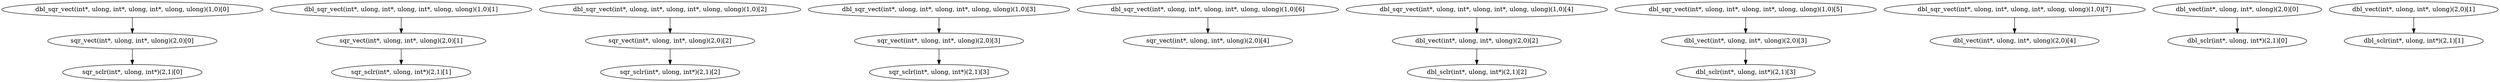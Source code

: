 strict digraph {
        "dbl_sqr_vect(int*, ulong, int*, ulong, int*, ulong, ulong)(1,0)[0]" -> "sqr_vect(int*, ulong, int*, ulong)(2,0)[0]";
        "dbl_sqr_vect(int*, ulong, int*, ulong, int*, ulong, ulong)(1,0)[1]" -> "sqr_vect(int*, ulong, int*, ulong)(2,0)[1]";
        "dbl_sqr_vect(int*, ulong, int*, ulong, int*, ulong, ulong)(1,0)[2]" -> "sqr_vect(int*, ulong, int*, ulong)(2,0)[2]";
        "dbl_sqr_vect(int*, ulong, int*, ulong, int*, ulong, ulong)(1,0)[3]" -> "sqr_vect(int*, ulong, int*, ulong)(2,0)[3]";
        "dbl_sqr_vect(int*, ulong, int*, ulong, int*, ulong, ulong)(1,0)[6]" -> "sqr_vect(int*, ulong, int*, ulong)(2,0)[4]";

        "dbl_sqr_vect(int*, ulong, int*, ulong, int*, ulong, ulong)(1,0)[4]" -> "dbl_vect(int*, ulong, int*, ulong)(2,0)[2]";
        "dbl_sqr_vect(int*, ulong, int*, ulong, int*, ulong, ulong)(1,0)[5]" -> "dbl_vect(int*, ulong, int*, ulong)(2,0)[3]";
        "dbl_sqr_vect(int*, ulong, int*, ulong, int*, ulong, ulong)(1,0)[7]" -> "dbl_vect(int*, ulong, int*, ulong)(2,0)[4]";

        "dbl_vect(int*, ulong, int*, ulong)(2,0)[0]" -> "dbl_sclr(int*, ulong, int*)(2,1)[0]";
        "dbl_vect(int*, ulong, int*, ulong)(2,0)[1]" -> "dbl_sclr(int*, ulong, int*)(2,1)[1]";
        "dbl_vect(int*, ulong, int*, ulong)(2,0)[2]" -> "dbl_sclr(int*, ulong, int*)(2,1)[2]";
        "dbl_vect(int*, ulong, int*, ulong)(2,0)[3]" -> "dbl_sclr(int*, ulong, int*)(2,1)[3]";

        "sqr_vect(int*, ulong, int*, ulong)(2,0)[0]" -> "sqr_sclr(int*, ulong, int*)(2,1)[0]";
        "sqr_vect(int*, ulong, int*, ulong)(2,0)[1]" -> "sqr_sclr(int*, ulong, int*)(2,1)[1]";
        "sqr_vect(int*, ulong, int*, ulong)(2,0)[2]" -> "sqr_sclr(int*, ulong, int*)(2,1)[2]";
        "sqr_vect(int*, ulong, int*, ulong)(2,0)[3]" -> "sqr_sclr(int*, ulong, int*)(2,1)[3]";
}
